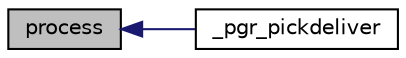 digraph "process"
{
  edge [fontname="Helvetica",fontsize="10",labelfontname="Helvetica",labelfontsize="10"];
  node [fontname="Helvetica",fontsize="10",shape=record];
  rankdir="LR";
  Node80 [label="process",height=0.2,width=0.4,color="black", fillcolor="grey75", style="filled", fontcolor="black"];
  Node80 -> Node81 [dir="back",color="midnightblue",fontsize="10",style="solid",fontname="Helvetica"];
  Node81 [label="_pgr_pickdeliver",height=0.2,width=0.4,color="black", fillcolor="white", style="filled",URL="$pickDeliver_8c.html#ab37466b1a0a77566abb08a540081352f"];
}
